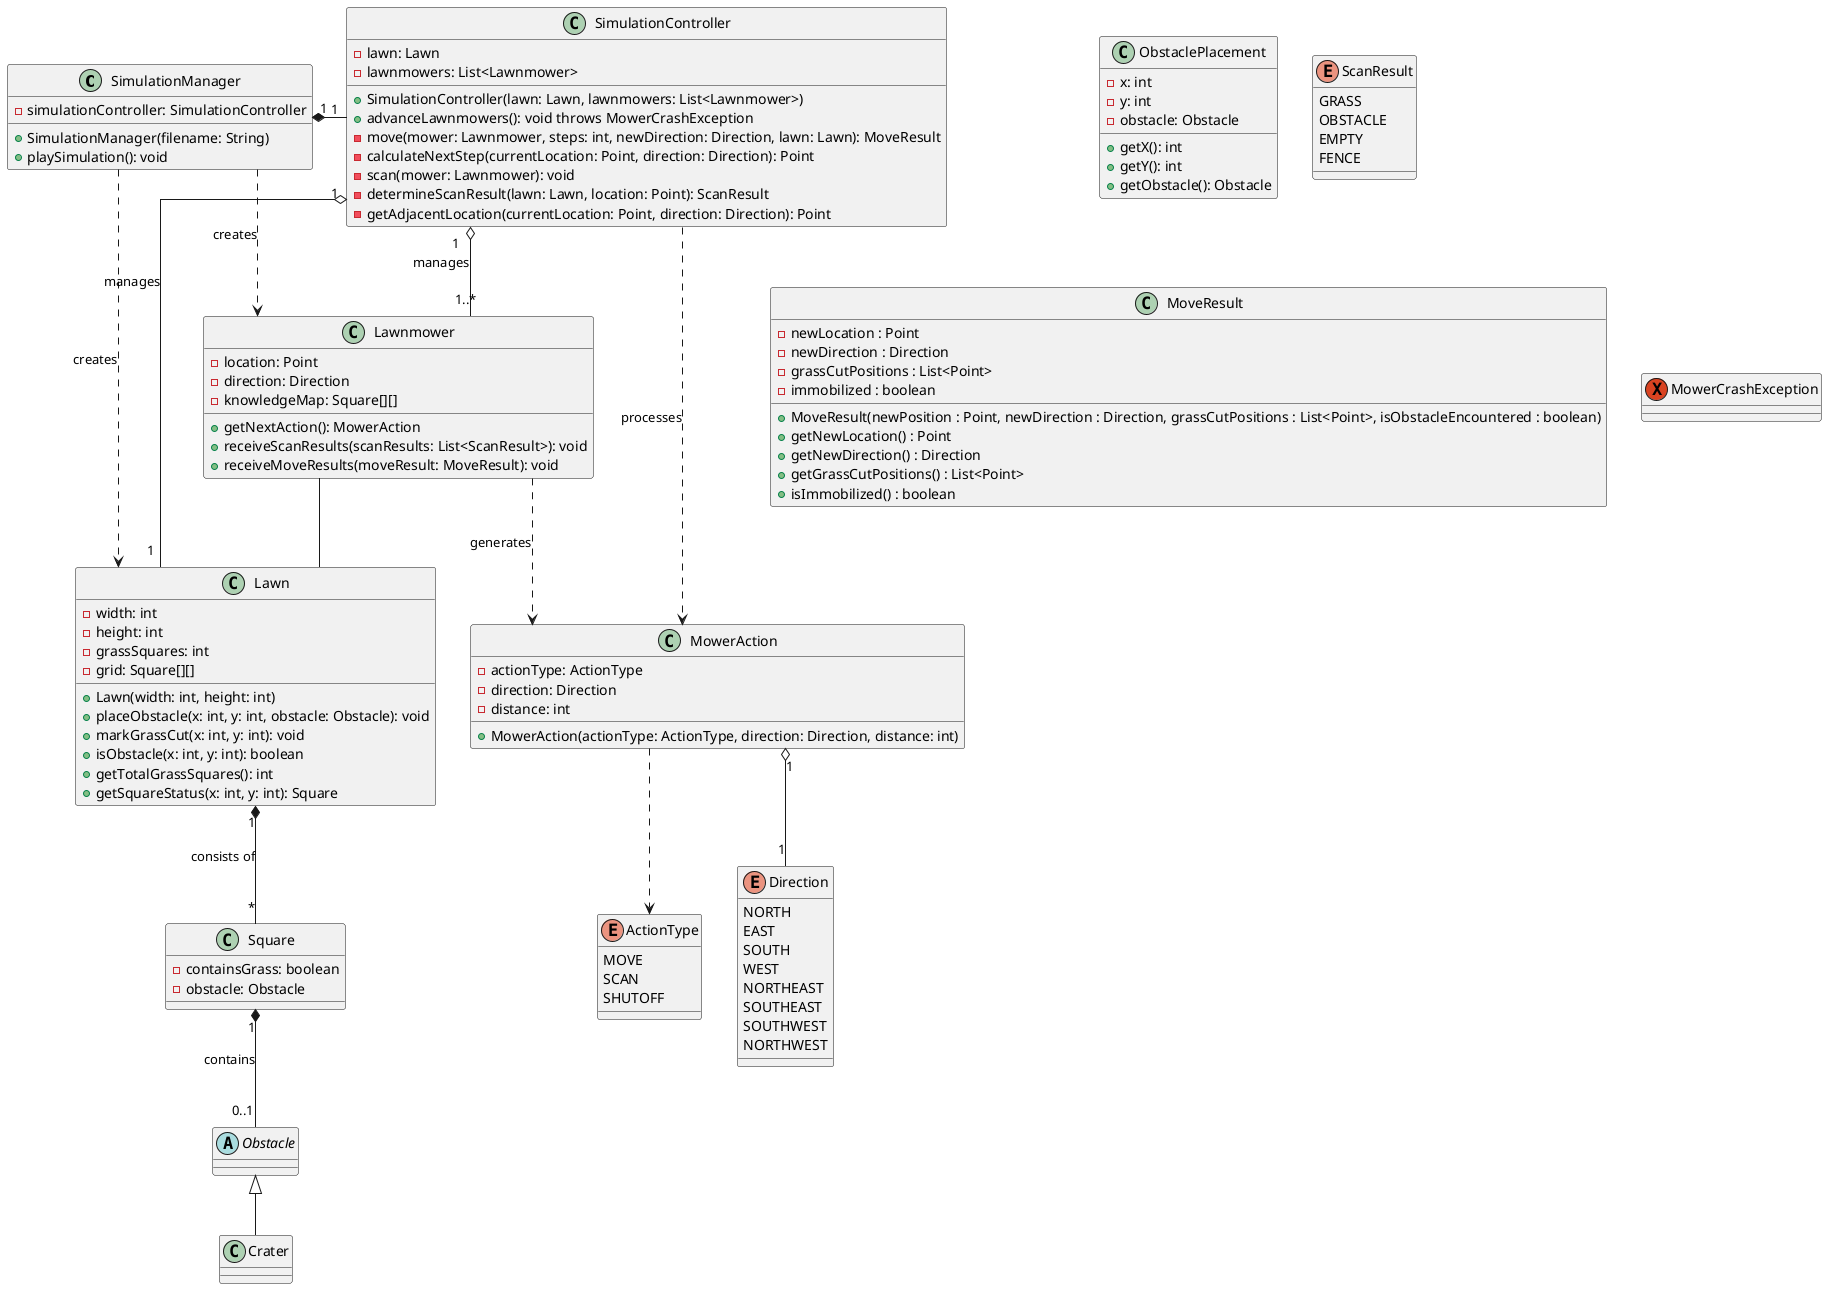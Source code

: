 @startuml osmowsis_class

/'
'*' denotes functionality/before or requirements/constraints notes

---- OO Design pseudo classes, attributes, operations, and notes ----
simulation system / application
-- reads in a file that describes the lawn to be cut
* ---- file ----
* includes the (vertical) length of the lawn
* includes the (horizontal) width of the lawn
* includes number of lawnmowers being used
* includes initial location and direction of each lawnmower (one per line)
* includes the number of craters on the lawn
* includes the location of each crater (one per line)
* ---- given constraints for ease of development ----
* the lawnmower will never be started on a crater, nor will it be surrounded by craters and/or fencing
* there will not be sections of the lawn that are completely surrounded by craters and/or fencing
* all grass squares will have an accessible route
* simulation begins once the file has been read and processed
-- tracks the progress of the lawnmower as it moves around the lawn
-- tracks current direction of the lawnmower
-- tracks the current location of the lawnmower
-- tracks the location of obstacles
-- tracks the amount of grass that has been cut so far
-- knows which sections of the lawn still need to be cut
-- determine next immediate move of the lawnmower
-- determines when the simulation should be stopped
* completed lawn
* lawnmower encounters a problem
-- keep track of 'partial knowledge of lawnmower' with respect to the lawn shape and layout (e.g. location of obstacles)'
-- keep track of 'full map of knowledge' needed to accurately track the simulation
- robotic lawnmower (similar to automated vaccum cleaner)
-- moves around the lawn
* occupies exactly one square of the lawn at a time
* lawnmower will pointed in one specific direction at any given time
* lawnmower can point to any adjacent squares (horizontally, vertically, or diagonally)
* lawnmower must first move forward zero-2 squares, then may reorient itself to point to a new direction (or stay in the same direction)
* lawnmower cuts grass of any squares it occupies and passes across successfully (including initial/starting square)
* By the same token, if the lawnmower passes over a square that contains an obstacle, it will become immobilized and the simulation must be halted
* If the lawnmower attempts to move off the lawn, it will become immobilized and the simulation must be halted
* ---- three possible actions on turn ---- *
* 1. move (go forward (0,1, or 2 spaces) and then change direction)
* 2. scan its surroundings
* gets to the heart of the 'automated' nature of the problem: the lawnmower is permitted to scan and receive information about the eight squares surrounding it (returns state of surroundings squares as 'grass', 'crater', or 'fence')
* the first value in the sequence of the resulting scan should be the contents of the square North of the lawnmower, with the remaining values being listed in clockwise order (this scan result will thus be a list of 8 values)
* permitted to keep track of all the knowledge that it collects during the state of the simulation run
* 3. turn itself off
* when the lawnmower believes it has cut all the grass squares on the lawn, then it should turn itself off
-- learns the layout of your lawn
-- cuts grass
-- avoids obstacles
* each turn of the simulation run must request the lawnmower select its next action
- lawn
- rectangular shape
- divided into a grid of squares
- each square by default contains grass that needs to be cut, unless it contains an obstacle or some artifact
* the only obstacles considered at this point are craters
* craters are static and do not move during the simulation
* lawnmower must avoid squares with craters, or become immobilized causing the simulation to stop
* goal is for the lawnmower to cut all the grass on the lawn completely and in as few turns as possible
* once the simulation has been halted, the system must report the actual number of grass squares that were cut, the total number of grass squares that originally existed (including the one in which the lawnmower started), and the number of turns that the lawnmower took to complete the simulation
* lawn is traditional x,y coordinate system with the origin at the bottom left corner
* ensure there is a distinction between the knowledge of the mower vs the knowledge of the simulation system
'/

skinparam linetype ortho

class SimulationManager {
    - simulationController: SimulationController
    + SimulationManager(filename: String)
    + playSimulation(): void
}

class SimulationController {
    - lawn: Lawn
    - lawnmowers: List<Lawnmower>

    + SimulationController(lawn: Lawn, lawnmowers: List<Lawnmower>)
    + advanceLawnmowers(): void throws MowerCrashException
    - move(mower: Lawnmower, steps: int, newDirection: Direction, lawn: Lawn): MoveResult
    - calculateNextStep(currentLocation: Point, direction: Direction): Point
    - scan(mower: Lawnmower): void
    - determineScanResult(lawn: Lawn, location: Point): ScanResult
    - getAdjacentLocation(currentLocation: Point, direction: Direction): Point
}

class Lawn {
    - width: int
    - height: int
    - grassSquares: int
    - grid: Square[][]
    + Lawn(width: int, height: int)
    + placeObstacle(x: int, y: int, obstacle: Obstacle): void
    + markGrassCut(x: int, y: int): void
    + isObstacle(x: int, y: int): boolean
    + getTotalGrassSquares(): int
    + getSquareStatus(x: int, y: int): Square
}

class ObstaclePlacement {
    - x: int
    - y: int
    - obstacle: Obstacle

    + getX(): int
    + getY(): int
    + getObstacle(): Obstacle
}

class Square {
    - containsGrass: boolean
    - obstacle: Obstacle
}

abstract class Obstacle {
}

class Crater extends Obstacle {
}

class Lawnmower {
    - location: Point
    - direction: Direction
    - knowledgeMap: Square[][]
    + getNextAction(): MowerAction
    + receiveScanResults(scanResults: List<ScanResult>): void
    + receiveMoveResults(moveResult: MoveResult): void
}

class MowerAction {
    - actionType: ActionType
    - direction: Direction
    - distance: int
    + MowerAction(actionType: ActionType, direction: Direction, distance: int)
}

enum Direction {
    NORTH
    EAST
    SOUTH
    WEST
    NORTHEAST
    SOUTHEAST
    SOUTHWEST
    NORTHWEST
}

enum ActionType {
    MOVE
    SCAN
    SHUTOFF
}

enum ScanResult {
    GRASS
    OBSTACLE
    EMPTY
    FENCE
}

class MoveResult {
    - newLocation : Point
    - newDirection : Direction
    - grassCutPositions : List<Point>
    - immobilized : boolean

    + MoveResult(newPosition : Point, newDirection : Direction, grassCutPositions : List<Point>, isObstacleEncountered : boolean)
    + getNewLocation() : Point
    + getNewDirection() : Direction
    + getGrassCutPositions() : List<Point>
    + isImmobilized() : boolean
}

exception MowerCrashException {
}

SimulationManager "1" *-right- "1" SimulationController
SimulationManager .down.> Lawn : creates
SimulationManager .down.> Lawnmower : creates
SimulationController "1" o-down- "1" Lawn : manages
SimulationController "1" o-down- "1..*" Lawnmower : manages
SimulationController .down.> MowerAction : processes
Lawnmower -- Lawn
Lawnmower ..> MowerAction : generates
Lawn "1" *-- "*" Square : consists of
Square "1" *-- "0..1" Obstacle : contains
MowerAction "1" o-- "1" Direction
MowerAction ..> ActionType

@enduml